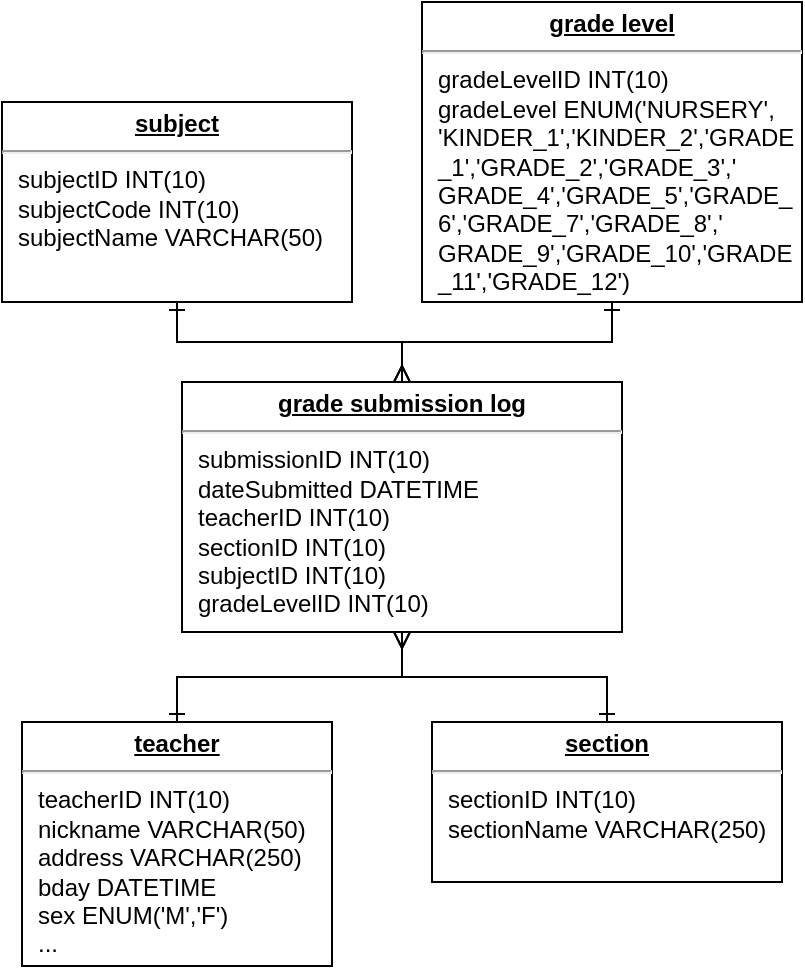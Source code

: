 <mxfile version="10.6.6" type="device"><diagram name="Page-1" id="a7904f86-f2b4-8e86-fa97-74104820619b"><mxGraphModel dx="1121" dy="638" grid="1" gridSize="10" guides="1" tooltips="1" connect="1" arrows="1" fold="1" page="1" pageScale="1" pageWidth="1100" pageHeight="850" background="#ffffff" math="0" shadow="0"><root><mxCell id="0"/><mxCell id="1" parent="0"/><mxCell id="24794b860abc3c2d-19" value="&lt;p style=&quot;margin: 0px ; margin-top: 4px ; text-align: center ; text-decoration: underline&quot;&gt;&lt;b&gt;grade submission log&lt;/b&gt;&lt;/p&gt;&lt;hr&gt;&lt;p style=&quot;margin: 0px ; margin-left: 8px&quot;&gt;submissionID INT(10)&lt;/p&gt;&lt;p style=&quot;margin: 0px ; margin-left: 8px&quot;&gt;dateSubmitted DATETIME&lt;/p&gt;&lt;p style=&quot;margin: 0px ; margin-left: 8px&quot;&gt;teacherID INT(10)&lt;/p&gt;&lt;p style=&quot;margin: 0px ; margin-left: 8px&quot;&gt;sectionID INT(10)&lt;/p&gt;&lt;p style=&quot;margin: 0px ; margin-left: 8px&quot;&gt;subjectID INT(10)&lt;/p&gt;&lt;p style=&quot;margin: 0px ; margin-left: 8px&quot;&gt;gradeLevelID INT(10)&lt;/p&gt;" style="verticalAlign=top;align=left;overflow=fill;fontSize=12;fontFamily=Helvetica;html=1;rounded=0;shadow=0;comic=0;labelBackgroundColor=none;strokeColor=#000000;strokeWidth=1;fillColor=#ffffff;" parent="1" vertex="1"><mxGeometry x="440" y="360" width="220" height="125" as="geometry"/></mxCell><mxCell id="iKJgxmW7lpHQdpaM3U8w-11" style="edgeStyle=orthogonalEdgeStyle;rounded=0;orthogonalLoop=1;jettySize=auto;html=1;startArrow=ERone;startFill=0;endArrow=ERmany;endFill=0;" parent="1" source="iKJgxmW7lpHQdpaM3U8w-1" target="24794b860abc3c2d-19" edge="1"><mxGeometry relative="1" as="geometry"/></mxCell><mxCell id="iKJgxmW7lpHQdpaM3U8w-1" value="&lt;p style=&quot;margin: 0px ; margin-top: 4px ; text-align: center ; text-decoration: underline&quot;&gt;&lt;b&gt;section&lt;/b&gt;&lt;/p&gt;&lt;hr&gt;&lt;p style=&quot;margin: 0px ; margin-left: 8px&quot;&gt;sectionID INT(10)&lt;/p&gt;&lt;p style=&quot;margin: 0px ; margin-left: 8px&quot;&gt;sectionName VARCHAR(250)&lt;/p&gt;" style="verticalAlign=top;align=left;overflow=fill;fontSize=12;fontFamily=Helvetica;html=1;rounded=0;shadow=0;comic=0;labelBackgroundColor=none;strokeColor=#000000;strokeWidth=1;fillColor=#ffffff;" parent="1" vertex="1"><mxGeometry x="565" y="530" width="175" height="80" as="geometry"/></mxCell><mxCell id="iKJgxmW7lpHQdpaM3U8w-10" style="edgeStyle=orthogonalEdgeStyle;rounded=0;orthogonalLoop=1;jettySize=auto;html=1;startArrow=ERone;startFill=0;endArrow=ERmany;endFill=0;" parent="1" source="iKJgxmW7lpHQdpaM3U8w-2" target="24794b860abc3c2d-19" edge="1"><mxGeometry relative="1" as="geometry"/></mxCell><mxCell id="iKJgxmW7lpHQdpaM3U8w-2" value="&lt;p style=&quot;margin: 0px ; margin-top: 4px ; text-align: center ; text-decoration: underline&quot;&gt;&lt;b&gt;teacher&lt;/b&gt;&lt;/p&gt;&lt;hr&gt;&lt;p style=&quot;margin: 0px ; margin-left: 8px&quot;&gt;teacherID INT(10)&lt;/p&gt;&lt;p style=&quot;margin: 0px ; margin-left: 8px&quot;&gt;nickname VARCHAR(50)&lt;/p&gt;&lt;p style=&quot;margin: 0px ; margin-left: 8px&quot;&gt;address VARCHAR(250)&lt;/p&gt;&lt;p style=&quot;margin: 0px ; margin-left: 8px&quot;&gt;bday DATETIME&lt;/p&gt;&lt;p style=&quot;margin: 0px ; margin-left: 8px&quot;&gt;sex ENUM('M','F')&lt;/p&gt;&lt;p style=&quot;margin: 0px ; margin-left: 8px&quot;&gt;...&lt;/p&gt;" style="verticalAlign=top;align=left;overflow=fill;fontSize=12;fontFamily=Helvetica;html=1;rounded=0;shadow=0;comic=0;labelBackgroundColor=none;strokeColor=#000000;strokeWidth=1;fillColor=#ffffff;" parent="1" vertex="1"><mxGeometry x="360" y="530" width="155" height="122" as="geometry"/></mxCell><mxCell id="iKJgxmW7lpHQdpaM3U8w-8" style="edgeStyle=orthogonalEdgeStyle;rounded=0;orthogonalLoop=1;jettySize=auto;html=1;startArrow=ERone;startFill=0;endArrow=ERmany;endFill=0;" parent="1" source="iKJgxmW7lpHQdpaM3U8w-6" target="24794b860abc3c2d-19" edge="1"><mxGeometry relative="1" as="geometry"/></mxCell><mxCell id="iKJgxmW7lpHQdpaM3U8w-6" value="&lt;p style=&quot;margin: 0px ; margin-top: 4px ; text-align: center ; text-decoration: underline&quot;&gt;&lt;b&gt;subject&lt;/b&gt;&lt;/p&gt;&lt;hr&gt;&lt;p style=&quot;margin: 0px ; margin-left: 8px&quot;&gt;subjectID INT(10)&lt;/p&gt;&lt;p style=&quot;margin: 0px ; margin-left: 8px&quot;&gt;subjectCode INT(10)&lt;/p&gt;&lt;p style=&quot;margin: 0px ; margin-left: 8px&quot;&gt;subjectName VARCHAR(50)&lt;/p&gt;" style="verticalAlign=top;align=left;overflow=fill;fontSize=12;fontFamily=Helvetica;html=1;rounded=0;shadow=0;comic=0;labelBackgroundColor=none;strokeColor=#000000;strokeWidth=1;fillColor=#ffffff;" parent="1" vertex="1"><mxGeometry x="350" y="220" width="175" height="100" as="geometry"/></mxCell><mxCell id="iKJgxmW7lpHQdpaM3U8w-9" style="edgeStyle=orthogonalEdgeStyle;rounded=0;orthogonalLoop=1;jettySize=auto;html=1;startArrow=ERone;startFill=0;endArrow=ERmany;endFill=0;" parent="1" source="iKJgxmW7lpHQdpaM3U8w-7" target="24794b860abc3c2d-19" edge="1"><mxGeometry relative="1" as="geometry"/></mxCell><mxCell id="iKJgxmW7lpHQdpaM3U8w-7" value="&lt;p style=&quot;margin: 0px ; margin-top: 4px ; text-align: center ; text-decoration: underline&quot;&gt;&lt;b&gt;grade level&lt;/b&gt;&lt;/p&gt;&lt;hr&gt;&lt;p style=&quot;margin: 0px ; margin-left: 8px&quot;&gt;gradeLevelID INT(10)&lt;/p&gt;&lt;p style=&quot;margin: 0px ; margin-left: 8px&quot;&gt;gradeLevel ENUM('NURSERY',&lt;/p&gt;&lt;p style=&quot;margin: 0px ; margin-left: 8px&quot;&gt;'KINDER_1','KINDER_2','GRADE&lt;/p&gt;&lt;p style=&quot;margin: 0px ; margin-left: 8px&quot;&gt;_1','GRADE_2','GRADE_3','&lt;/p&gt;&lt;p style=&quot;margin: 0px ; margin-left: 8px&quot;&gt;GRADE_4','GRADE_5','GRADE_&lt;/p&gt;&lt;p style=&quot;margin: 0px ; margin-left: 8px&quot;&gt;6','GRADE_7','GRADE_8','&lt;/p&gt;&lt;p style=&quot;margin: 0px ; margin-left: 8px&quot;&gt;GRADE_9','GRADE_10','GRADE&lt;/p&gt;&lt;p style=&quot;margin: 0px ; margin-left: 8px&quot;&gt;_11','GRADE_12')&lt;/p&gt;" style="verticalAlign=top;align=left;overflow=fill;fontSize=12;fontFamily=Helvetica;html=1;rounded=0;shadow=0;comic=0;labelBackgroundColor=none;strokeColor=#000000;strokeWidth=1;fillColor=#ffffff;" parent="1" vertex="1"><mxGeometry x="560" y="170" width="190" height="150" as="geometry"/></mxCell></root></mxGraphModel></diagram></mxfile>